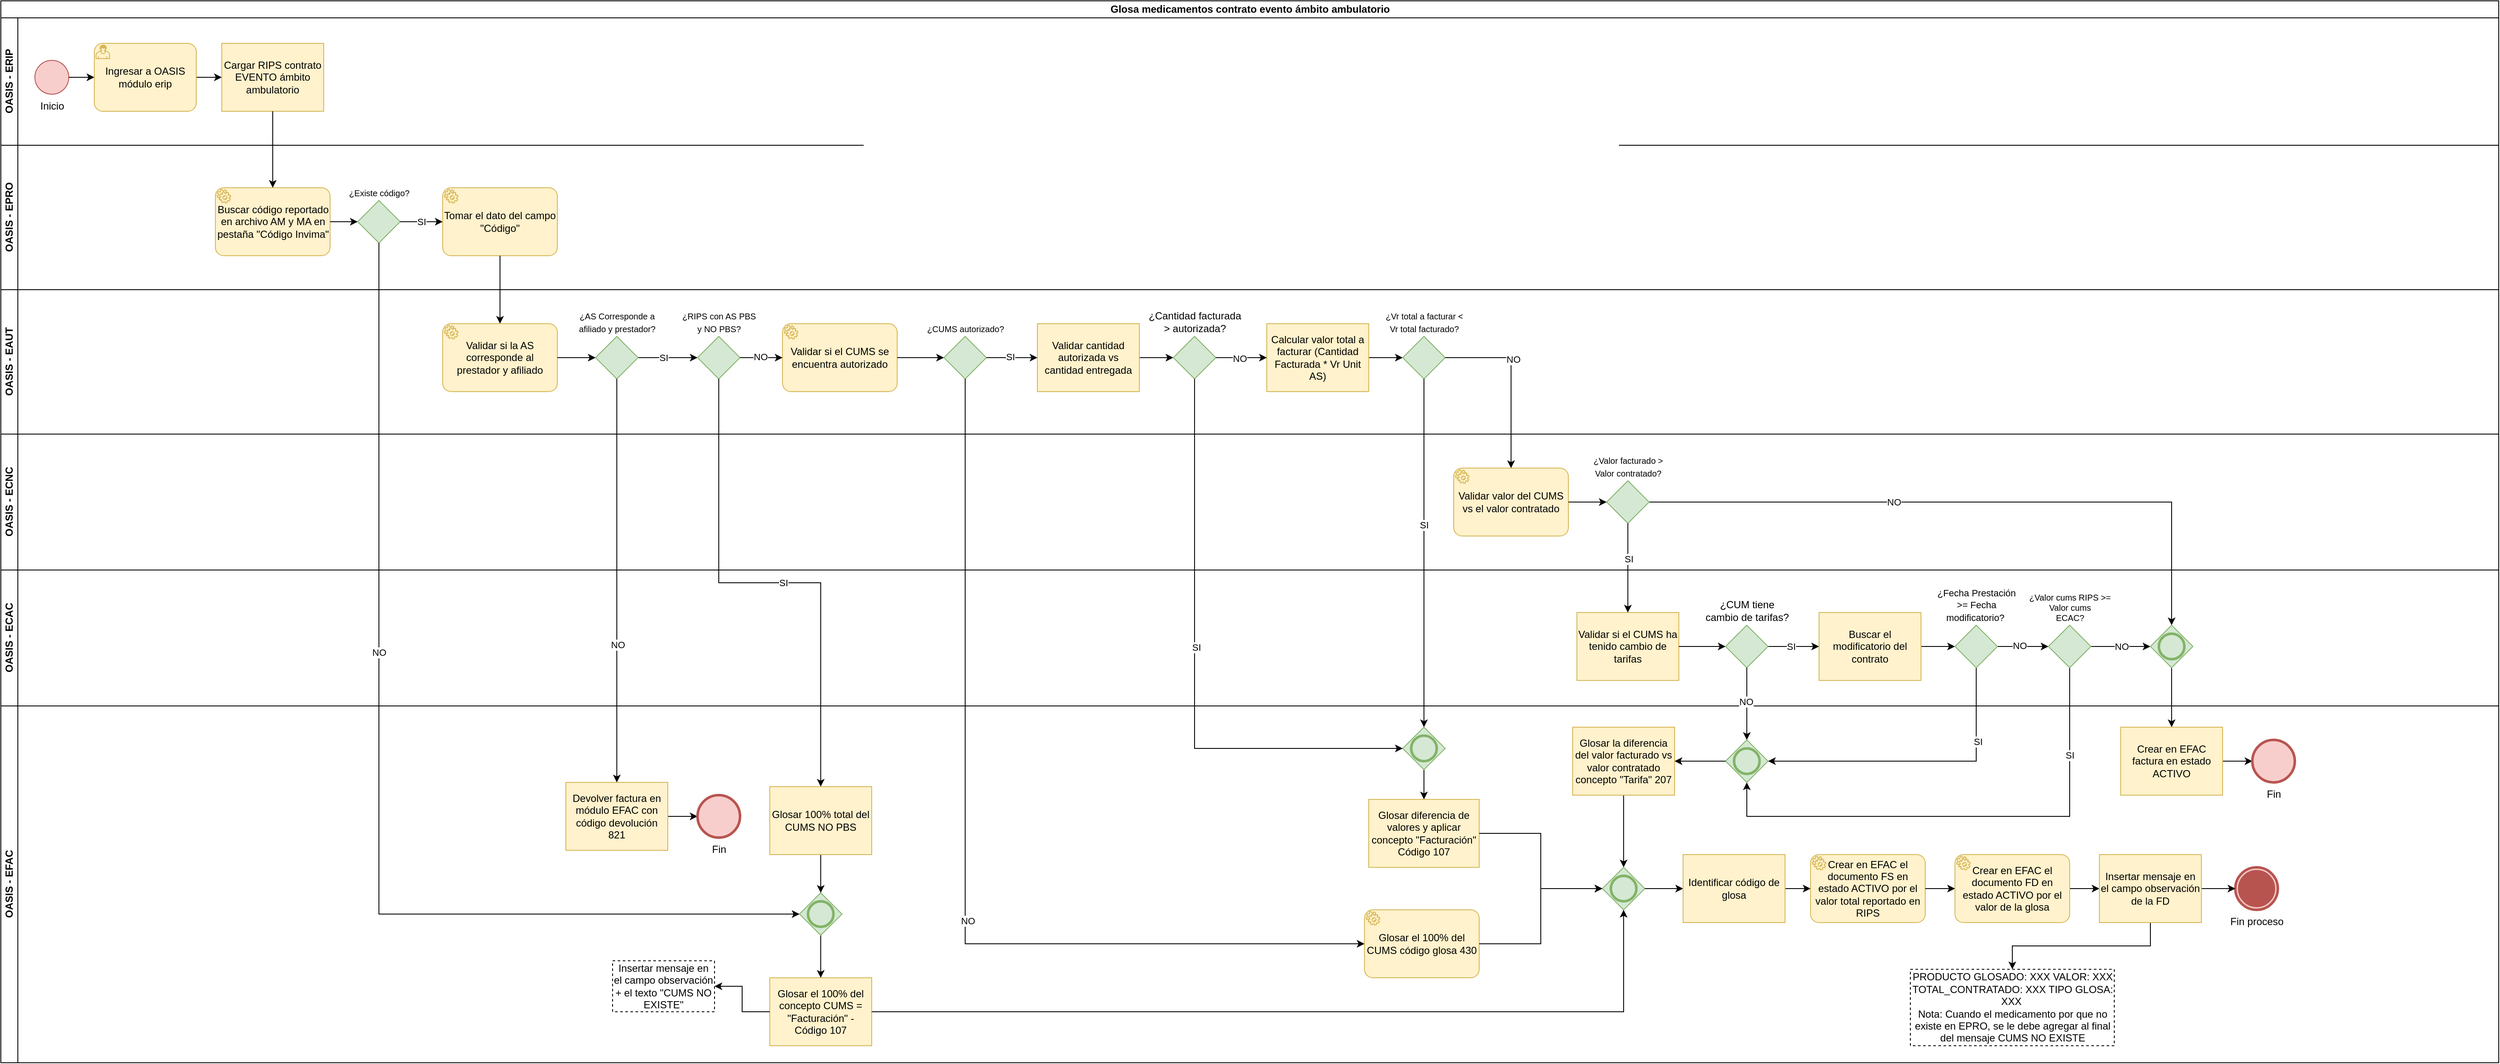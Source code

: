 <mxfile version="26.0.11">
  <diagram name="Página-1" id="6i_p-R7HKGtbfCE5hA1_">
    <mxGraphModel dx="1290" dy="530" grid="1" gridSize="10" guides="1" tooltips="1" connect="1" arrows="1" fold="1" page="1" pageScale="1" pageWidth="2000" pageHeight="1130" math="0" shadow="0">
      <root>
        <mxCell id="0" />
        <mxCell id="1" parent="0" />
        <mxCell id="3LwcX4oNFDxZzFYPkHVs-123" value="Glosa medicamentos contrato evento ámbito ambulatorio" style="swimlane;childLayout=stackLayout;resizeParent=1;resizeParentMax=0;horizontal=1;startSize=20;horizontalStack=0;html=1;" parent="1" vertex="1">
          <mxGeometry x="20" y="10" width="2940" height="1250" as="geometry" />
        </mxCell>
        <mxCell id="3LwcX4oNFDxZzFYPkHVs-124" value="OASIS - ERIP" style="swimlane;startSize=20;horizontal=0;html=1;" parent="3LwcX4oNFDxZzFYPkHVs-123" vertex="1">
          <mxGeometry y="20" width="2940" height="150" as="geometry" />
        </mxCell>
        <mxCell id="3LwcX4oNFDxZzFYPkHVs-130" value="Inicio" style="points=[[0.145,0.145,0],[0.5,0,0],[0.855,0.145,0],[1,0.5,0],[0.855,0.855,0],[0.5,1,0],[0.145,0.855,0],[0,0.5,0]];shape=mxgraph.bpmn.event;html=1;verticalLabelPosition=bottom;labelBackgroundColor=#ffffff;verticalAlign=top;align=center;perimeter=ellipsePerimeter;outlineConnect=0;aspect=fixed;outline=standard;symbol=general;fillColor=#f8cecc;strokeColor=#b85450;" parent="3LwcX4oNFDxZzFYPkHVs-124" vertex="1">
          <mxGeometry x="40" y="50" width="40" height="40" as="geometry" />
        </mxCell>
        <mxCell id="3LwcX4oNFDxZzFYPkHVs-133" style="edgeStyle=orthogonalEdgeStyle;rounded=0;orthogonalLoop=1;jettySize=auto;html=1;entryX=0;entryY=0.5;entryDx=0;entryDy=0;entryPerimeter=0;" parent="3LwcX4oNFDxZzFYPkHVs-124" source="3LwcX4oNFDxZzFYPkHVs-134" target="I6SyIY9X4S2mshl3AVVj-23" edge="1">
          <mxGeometry relative="1" as="geometry">
            <mxPoint x="270" y="70" as="targetPoint" />
          </mxGeometry>
        </mxCell>
        <mxCell id="3LwcX4oNFDxZzFYPkHVs-134" value="Ingresar a OASIS módulo erip" style="points=[[0.25,0,0],[0.5,0,0],[0.75,0,0],[1,0.25,0],[1,0.5,0],[1,0.75,0],[0.75,1,0],[0.5,1,0],[0.25,1,0],[0,0.75,0],[0,0.5,0],[0,0.25,0]];shape=mxgraph.bpmn.task;whiteSpace=wrap;rectStyle=rounded;size=10;html=1;container=1;expand=0;collapsible=0;taskMarker=user;fillColor=#fff2cc;strokeColor=#d6b656;" parent="3LwcX4oNFDxZzFYPkHVs-124" vertex="1">
          <mxGeometry x="110" y="30" width="120" height="80" as="geometry" />
        </mxCell>
        <mxCell id="3LwcX4oNFDxZzFYPkHVs-129" style="edgeStyle=orthogonalEdgeStyle;rounded=0;orthogonalLoop=1;jettySize=auto;html=1;entryX=0;entryY=0.5;entryDx=0;entryDy=0;entryPerimeter=0;" parent="3LwcX4oNFDxZzFYPkHVs-124" source="3LwcX4oNFDxZzFYPkHVs-130" target="3LwcX4oNFDxZzFYPkHVs-134" edge="1">
          <mxGeometry relative="1" as="geometry">
            <mxPoint x="110" y="70" as="targetPoint" />
          </mxGeometry>
        </mxCell>
        <mxCell id="I6SyIY9X4S2mshl3AVVj-23" value="Cargar RIPS contrato EVENTO ámbito ambulatorio" style="points=[[0.25,0,0],[0.5,0,0],[0.75,0,0],[1,0.25,0],[1,0.5,0],[1,0.75,0],[0.75,1,0],[0.5,1,0],[0.25,1,0],[0,0.75,0],[0,0.5,0],[0,0.25,0]];shape=mxgraph.bpmn.task2;whiteSpace=wrap;rectStyle=rounded;size=10;html=1;container=1;expand=0;collapsible=0;taskMarker=user;fillColor=#fff2cc;strokeColor=#d6b656;" parent="3LwcX4oNFDxZzFYPkHVs-124" vertex="1">
          <mxGeometry x="260" y="30" width="120" height="80" as="geometry" />
        </mxCell>
        <mxCell id="3LwcX4oNFDxZzFYPkHVs-125" value="OASIS - EPRO" style="swimlane;startSize=20;horizontal=0;html=1;" parent="3LwcX4oNFDxZzFYPkHVs-123" vertex="1">
          <mxGeometry y="170" width="2940" height="170" as="geometry" />
        </mxCell>
        <mxCell id="3LwcX4oNFDxZzFYPkHVs-8" value="Buscar código reportado en archivo AM y MA en pestaña &quot;Código Invima&quot;" style="points=[[0.25,0,0],[0.5,0,0],[0.75,0,0],[1,0.25,0],[1,0.5,0],[1,0.75,0],[0.75,1,0],[0.5,1,0],[0.25,1,0],[0,0.75,0],[0,0.5,0],[0,0.25,0]];shape=mxgraph.bpmn.task;whiteSpace=wrap;rectStyle=rounded;size=10;html=1;container=1;expand=0;collapsible=0;taskMarker=service;fillColor=#fff2cc;strokeColor=#d6b656;" parent="3LwcX4oNFDxZzFYPkHVs-125" vertex="1">
          <mxGeometry x="252.5" y="50" width="135" height="80" as="geometry" />
        </mxCell>
        <mxCell id="3LwcX4oNFDxZzFYPkHVs-9" value="&lt;font size=&quot;1&quot;&gt;¿Existe código?&lt;/font&gt;" style="points=[[0.25,0.25,0],[0.5,0,0],[0.75,0.25,0],[1,0.5,0],[0.75,0.75,0],[0.5,1,0],[0.25,0.75,0],[0,0.5,0]];shape=mxgraph.bpmn.gateway2;html=1;verticalLabelPosition=top;labelBackgroundColor=#ffffff;verticalAlign=bottom;align=center;perimeter=rhombusPerimeter;outlineConnect=0;outline=none;symbol=none;fillColor=#d5e8d4;strokeColor=#82b366;labelPosition=center;" parent="3LwcX4oNFDxZzFYPkHVs-125" vertex="1">
          <mxGeometry x="420" y="65" width="50" height="50" as="geometry" />
        </mxCell>
        <mxCell id="3LwcX4oNFDxZzFYPkHVs-10" style="edgeStyle=orthogonalEdgeStyle;rounded=0;orthogonalLoop=1;jettySize=auto;html=1;" parent="3LwcX4oNFDxZzFYPkHVs-125" source="3LwcX4oNFDxZzFYPkHVs-8" target="3LwcX4oNFDxZzFYPkHVs-9" edge="1">
          <mxGeometry relative="1" as="geometry" />
        </mxCell>
        <mxCell id="3LwcX4oNFDxZzFYPkHVs-12" value="Tomar el dato del campo &quot;Código&quot;" style="points=[[0.25,0,0],[0.5,0,0],[0.75,0,0],[1,0.25,0],[1,0.5,0],[1,0.75,0],[0.75,1,0],[0.5,1,0],[0.25,1,0],[0,0.75,0],[0,0.5,0],[0,0.25,0]];shape=mxgraph.bpmn.task;whiteSpace=wrap;rectStyle=rounded;size=10;html=1;container=1;expand=0;collapsible=0;taskMarker=service;fillColor=#fff2cc;strokeColor=#d6b656;" parent="3LwcX4oNFDxZzFYPkHVs-125" vertex="1">
          <mxGeometry x="520" y="50" width="135" height="80" as="geometry" />
        </mxCell>
        <mxCell id="3LwcX4oNFDxZzFYPkHVs-11" value="SI" style="edgeStyle=orthogonalEdgeStyle;rounded=0;orthogonalLoop=1;jettySize=auto;html=1;" parent="3LwcX4oNFDxZzFYPkHVs-125" source="3LwcX4oNFDxZzFYPkHVs-9" target="3LwcX4oNFDxZzFYPkHVs-12" edge="1">
          <mxGeometry relative="1" as="geometry">
            <mxPoint x="926.25" y="60" as="targetPoint" />
          </mxGeometry>
        </mxCell>
        <mxCell id="3LwcX4oNFDxZzFYPkHVs-126" value="OASIS - EAUT" style="swimlane;startSize=20;horizontal=0;html=1;" parent="3LwcX4oNFDxZzFYPkHVs-123" vertex="1">
          <mxGeometry y="340" width="2940" height="170" as="geometry" />
        </mxCell>
        <mxCell id="3LwcX4oNFDxZzFYPkHVs-30" value="Validar si el CUMS se encuentra autorizado" style="points=[[0.25,0,0],[0.5,0,0],[0.75,0,0],[1,0.25,0],[1,0.5,0],[1,0.75,0],[0.75,1,0],[0.5,1,0],[0.25,1,0],[0,0.75,0],[0,0.5,0],[0,0.25,0]];shape=mxgraph.bpmn.task;whiteSpace=wrap;rectStyle=rounded;size=10;html=1;container=1;expand=0;collapsible=0;taskMarker=service;fillColor=#fff2cc;strokeColor=#d6b656;" parent="3LwcX4oNFDxZzFYPkHVs-126" vertex="1">
          <mxGeometry x="920" y="40" width="135" height="80" as="geometry" />
        </mxCell>
        <mxCell id="3LwcX4oNFDxZzFYPkHVs-140" value="&lt;font size=&quot;1&quot;&gt;¿CUMS autorizado?&lt;/font&gt;" style="points=[[0.25,0.25,0],[0.5,0,0],[0.75,0.25,0],[1,0.5,0],[0.75,0.75,0],[0.5,1,0],[0.25,0.75,0],[0,0.5,0]];shape=mxgraph.bpmn.gateway2;html=1;verticalLabelPosition=top;labelBackgroundColor=#ffffff;verticalAlign=bottom;align=center;perimeter=rhombusPerimeter;outlineConnect=0;outline=none;symbol=none;fillColor=#d5e8d4;strokeColor=#82b366;labelPosition=center;" parent="3LwcX4oNFDxZzFYPkHVs-126" vertex="1">
          <mxGeometry x="1110" y="55" width="50" height="50" as="geometry" />
        </mxCell>
        <mxCell id="Vrwh3DZQy4N4ysGJemR1-9" style="edgeStyle=orthogonalEdgeStyle;rounded=0;orthogonalLoop=1;jettySize=auto;html=1;" parent="3LwcX4oNFDxZzFYPkHVs-126" source="Vrwh3DZQy4N4ysGJemR1-3" target="Vrwh3DZQy4N4ysGJemR1-8" edge="1">
          <mxGeometry relative="1" as="geometry" />
        </mxCell>
        <mxCell id="Vrwh3DZQy4N4ysGJemR1-3" value="Validar cantidad autorizada vs cantidad entregada" style="points=[[0.25,0,0],[0.5,0,0],[0.75,0,0],[1,0.25,0],[1,0.5,0],[1,0.75,0],[0.75,1,0],[0.5,1,0],[0.25,1,0],[0,0.75,0],[0,0.5,0],[0,0.25,0]];shape=mxgraph.bpmn.task2;whiteSpace=wrap;rectStyle=rounded;size=10;html=1;container=1;expand=0;collapsible=0;taskMarker=script;fillColor=#fff2cc;strokeColor=#d6b656;" parent="3LwcX4oNFDxZzFYPkHVs-126" vertex="1">
          <mxGeometry x="1220" y="40" width="120" height="80" as="geometry" />
        </mxCell>
        <mxCell id="Vrwh3DZQy4N4ysGJemR1-5" style="edgeStyle=orthogonalEdgeStyle;rounded=0;orthogonalLoop=1;jettySize=auto;html=1;entryX=0;entryY=0.5;entryDx=0;entryDy=0;entryPerimeter=0;" parent="3LwcX4oNFDxZzFYPkHVs-126" source="3LwcX4oNFDxZzFYPkHVs-30" target="3LwcX4oNFDxZzFYPkHVs-140" edge="1">
          <mxGeometry relative="1" as="geometry" />
        </mxCell>
        <mxCell id="I6SyIY9X4S2mshl3AVVj-28" style="edgeStyle=orthogonalEdgeStyle;rounded=0;orthogonalLoop=1;jettySize=auto;html=1;exitX=1;exitY=0.5;exitDx=0;exitDy=0;exitPerimeter=0;entryX=0;entryY=0.5;entryDx=0;entryDy=0;entryPerimeter=0;" parent="3LwcX4oNFDxZzFYPkHVs-126" source="3LwcX4oNFDxZzFYPkHVs-140" target="Vrwh3DZQy4N4ysGJemR1-3" edge="1">
          <mxGeometry relative="1" as="geometry" />
        </mxCell>
        <mxCell id="I6SyIY9X4S2mshl3AVVj-29" value="SI" style="edgeLabel;html=1;align=center;verticalAlign=middle;resizable=0;points=[];" parent="I6SyIY9X4S2mshl3AVVj-28" vertex="1" connectable="0">
          <mxGeometry x="-0.067" y="2" relative="1" as="geometry">
            <mxPoint y="1" as="offset" />
          </mxGeometry>
        </mxCell>
        <mxCell id="Vrwh3DZQy4N4ysGJemR1-8" value="¿Cantidad facturada&lt;br&gt;&amp;gt; autorizada?" style="points=[[0.25,0.25,0],[0.5,0,0],[0.75,0.25,0],[1,0.5,0],[0.75,0.75,0],[0.5,1,0],[0.25,0.75,0],[0,0.5,0]];shape=mxgraph.bpmn.gateway2;html=1;verticalLabelPosition=top;labelBackgroundColor=#ffffff;verticalAlign=bottom;align=center;perimeter=rhombusPerimeter;outlineConnect=0;outline=none;symbol=none;fillColor=#d5e8d4;strokeColor=#82b366;labelPosition=center;" parent="3LwcX4oNFDxZzFYPkHVs-126" vertex="1">
          <mxGeometry x="1380" y="55" width="50" height="50" as="geometry" />
        </mxCell>
        <mxCell id="xZDpBpC2g1gE5NETA6p0-1" value="Validar si la AS corresponde al prestador y afiliado" style="points=[[0.25,0,0],[0.5,0,0],[0.75,0,0],[1,0.25,0],[1,0.5,0],[1,0.75,0],[0.75,1,0],[0.5,1,0],[0.25,1,0],[0,0.75,0],[0,0.5,0],[0,0.25,0]];shape=mxgraph.bpmn.task;whiteSpace=wrap;rectStyle=rounded;size=10;html=1;container=1;expand=0;collapsible=0;taskMarker=service;fillColor=#fff2cc;strokeColor=#d6b656;" parent="3LwcX4oNFDxZzFYPkHVs-126" vertex="1">
          <mxGeometry x="520" y="40" width="135" height="80" as="geometry" />
        </mxCell>
        <mxCell id="xZDpBpC2g1gE5NETA6p0-10" style="edgeStyle=orthogonalEdgeStyle;rounded=0;orthogonalLoop=1;jettySize=auto;html=1;entryX=0;entryY=0.5;entryDx=0;entryDy=0;entryPerimeter=0;" parent="3LwcX4oNFDxZzFYPkHVs-126" source="xZDpBpC2g1gE5NETA6p0-7" target="0FS1YswocWa1yCGsBYn5-1" edge="1">
          <mxGeometry relative="1" as="geometry" />
        </mxCell>
        <mxCell id="xZDpBpC2g1gE5NETA6p0-13" value="SI" style="edgeLabel;html=1;align=center;verticalAlign=middle;resizable=0;points=[];" parent="xZDpBpC2g1gE5NETA6p0-10" vertex="1" connectable="0">
          <mxGeometry x="-0.15" relative="1" as="geometry">
            <mxPoint as="offset" />
          </mxGeometry>
        </mxCell>
        <mxCell id="xZDpBpC2g1gE5NETA6p0-7" value="&lt;font size=&quot;1&quot;&gt;¿AS Corresponde a &lt;br&gt;afiliado y prestador?&lt;/font&gt;" style="points=[[0.25,0.25,0],[0.5,0,0],[0.75,0.25,0],[1,0.5,0],[0.75,0.75,0],[0.5,1,0],[0.25,0.75,0],[0,0.5,0]];shape=mxgraph.bpmn.gateway2;html=1;verticalLabelPosition=top;labelBackgroundColor=#ffffff;verticalAlign=bottom;align=center;perimeter=rhombusPerimeter;outlineConnect=0;outline=none;symbol=none;fillColor=#d5e8d4;strokeColor=#82b366;labelPosition=center;" parent="3LwcX4oNFDxZzFYPkHVs-126" vertex="1">
          <mxGeometry x="700" y="55" width="50" height="50" as="geometry" />
        </mxCell>
        <mxCell id="xZDpBpC2g1gE5NETA6p0-6" style="edgeStyle=orthogonalEdgeStyle;rounded=0;orthogonalLoop=1;jettySize=auto;html=1;entryX=0;entryY=0.5;entryDx=0;entryDy=0;entryPerimeter=0;" parent="3LwcX4oNFDxZzFYPkHVs-126" source="xZDpBpC2g1gE5NETA6p0-1" target="xZDpBpC2g1gE5NETA6p0-7" edge="1">
          <mxGeometry relative="1" as="geometry" />
        </mxCell>
        <mxCell id="kSkRkdUQKawP1oYZoRHr-2" style="edgeStyle=orthogonalEdgeStyle;rounded=0;orthogonalLoop=1;jettySize=auto;html=1;" parent="3LwcX4oNFDxZzFYPkHVs-126" source="kSkRkdUQKawP1oYZoRHr-1" target="kSkRkdUQKawP1oYZoRHr-3" edge="1">
          <mxGeometry relative="1" as="geometry">
            <mxPoint x="1510" y="80" as="targetPoint" />
          </mxGeometry>
        </mxCell>
        <mxCell id="kSkRkdUQKawP1oYZoRHr-1" value="Calcular valor total a facturar (Cantidad Facturada * Vr Unit AS)" style="points=[[0.25,0,0],[0.5,0,0],[0.75,0,0],[1,0.25,0],[1,0.5,0],[1,0.75,0],[0.75,1,0],[0.5,1,0],[0.25,1,0],[0,0.75,0],[0,0.5,0],[0,0.25,0]];shape=mxgraph.bpmn.task2;whiteSpace=wrap;rectStyle=rounded;size=10;html=1;container=1;expand=0;collapsible=0;taskMarker=script;fillColor=#fff2cc;strokeColor=#d6b656;" parent="3LwcX4oNFDxZzFYPkHVs-126" vertex="1">
          <mxGeometry x="1490" y="40" width="120" height="80" as="geometry" />
        </mxCell>
        <mxCell id="Vrwh3DZQy4N4ysGJemR1-10" style="edgeStyle=orthogonalEdgeStyle;rounded=0;orthogonalLoop=1;jettySize=auto;html=1;exitX=1;exitY=0.5;exitDx=0;exitDy=0;exitPerimeter=0;" parent="3LwcX4oNFDxZzFYPkHVs-126" source="Vrwh3DZQy4N4ysGJemR1-8" target="kSkRkdUQKawP1oYZoRHr-1" edge="1">
          <mxGeometry relative="1" as="geometry" />
        </mxCell>
        <mxCell id="Vrwh3DZQy4N4ysGJemR1-11" value="NO" style="edgeLabel;html=1;align=center;verticalAlign=middle;resizable=0;points=[];" parent="Vrwh3DZQy4N4ysGJemR1-10" vertex="1" connectable="0">
          <mxGeometry x="-0.085" y="-1" relative="1" as="geometry">
            <mxPoint as="offset" />
          </mxGeometry>
        </mxCell>
        <mxCell id="kSkRkdUQKawP1oYZoRHr-3" value="&lt;span style=&quot;font-size: 10px;&quot;&gt;¿Vr total a facturar &amp;lt;&lt;br&gt;Vr total facturado?&lt;/span&gt;" style="points=[[0.25,0.25,0],[0.5,0,0],[0.75,0.25,0],[1,0.5,0],[0.75,0.75,0],[0.5,1,0],[0.25,0.75,0],[0,0.5,0]];shape=mxgraph.bpmn.gateway2;html=1;verticalLabelPosition=top;labelBackgroundColor=#ffffff;verticalAlign=bottom;align=center;perimeter=rhombusPerimeter;outlineConnect=0;outline=none;symbol=none;fillColor=#d5e8d4;strokeColor=#82b366;labelPosition=center;" parent="3LwcX4oNFDxZzFYPkHVs-126" vertex="1">
          <mxGeometry x="1650" y="55" width="50" height="50" as="geometry" />
        </mxCell>
        <mxCell id="0FS1YswocWa1yCGsBYn5-1" value="&lt;font style=&quot;vertical-align: inherit;&quot;&gt;&lt;font style=&quot;vertical-align: inherit; font-size: 10px;&quot;&gt;&lt;font style=&quot;vertical-align: inherit;&quot;&gt;&lt;font style=&quot;vertical-align: inherit;&quot;&gt;¿RIPS con AS PBS &lt;/font&gt;&lt;/font&gt;&lt;br&gt;&lt;font style=&quot;vertical-align: inherit;&quot;&gt;&lt;font style=&quot;vertical-align: inherit;&quot;&gt;y NO PBS?&lt;/font&gt;&lt;/font&gt;&lt;/font&gt;&lt;/font&gt;" style="points=[[0.25,0.25,0],[0.5,0,0],[0.75,0.25,0],[1,0.5,0],[0.75,0.75,0],[0.5,1,0],[0.25,0.75,0],[0,0.5,0]];shape=mxgraph.bpmn.gateway2;html=1;verticalLabelPosition=top;labelBackgroundColor=#ffffff;verticalAlign=bottom;align=center;perimeter=rhombusPerimeter;outlineConnect=0;outline=none;symbol=none;labelPosition=center;fillColor=#d5e8d4;strokeColor=#82b366;" vertex="1" parent="3LwcX4oNFDxZzFYPkHVs-126">
          <mxGeometry x="820" y="55" width="50" height="50" as="geometry" />
        </mxCell>
        <mxCell id="0FS1YswocWa1yCGsBYn5-10" style="edgeStyle=orthogonalEdgeStyle;rounded=0;orthogonalLoop=1;jettySize=auto;html=1;entryX=0;entryY=0.5;entryDx=0;entryDy=0;entryPerimeter=0;" edge="1" parent="3LwcX4oNFDxZzFYPkHVs-126" source="0FS1YswocWa1yCGsBYn5-1" target="3LwcX4oNFDxZzFYPkHVs-30">
          <mxGeometry relative="1" as="geometry" />
        </mxCell>
        <mxCell id="0FS1YswocWa1yCGsBYn5-11" value="NO" style="edgeLabel;html=1;align=center;verticalAlign=middle;resizable=0;points=[];" vertex="1" connectable="0" parent="0FS1YswocWa1yCGsBYn5-10">
          <mxGeometry x="-0.048" y="1" relative="1" as="geometry">
            <mxPoint as="offset" />
          </mxGeometry>
        </mxCell>
        <mxCell id="I6SyIY9X4S2mshl3AVVj-51" style="edgeStyle=orthogonalEdgeStyle;rounded=0;orthogonalLoop=1;jettySize=auto;html=1;" parent="3LwcX4oNFDxZzFYPkHVs-123" source="I6SyIY9X4S2mshl3AVVj-25" target="I6SyIY9X4S2mshl3AVVj-69" edge="1">
          <mxGeometry relative="1" as="geometry">
            <mxPoint x="1466" y="650" as="targetPoint" />
          </mxGeometry>
        </mxCell>
        <mxCell id="I6SyIY9X4S2mshl3AVVj-53" value="NO" style="edgeLabel;html=1;align=center;verticalAlign=middle;resizable=0;points=[];" parent="I6SyIY9X4S2mshl3AVVj-51" vertex="1" connectable="0">
          <mxGeometry x="-0.243" relative="1" as="geometry">
            <mxPoint as="offset" />
          </mxGeometry>
        </mxCell>
        <mxCell id="I6SyIY9X4S2mshl3AVVj-70" style="edgeStyle=orthogonalEdgeStyle;rounded=0;orthogonalLoop=1;jettySize=auto;html=1;" parent="3LwcX4oNFDxZzFYPkHVs-123" source="I6SyIY9X4S2mshl3AVVj-69" target="I6SyIY9X4S2mshl3AVVj-54" edge="1">
          <mxGeometry relative="1" as="geometry" />
        </mxCell>
        <mxCell id="I6SyIY9X4S2mshl3AVVj-71" style="edgeStyle=orthogonalEdgeStyle;rounded=0;orthogonalLoop=1;jettySize=auto;html=1;entryX=1;entryY=0.5;entryDx=0;entryDy=0;entryPerimeter=0;exitX=0.5;exitY=1;exitDx=0;exitDy=0;exitPerimeter=0;" parent="3LwcX4oNFDxZzFYPkHVs-123" source="I6SyIY9X4S2mshl3AVVj-58" target="I6SyIY9X4S2mshl3AVVj-61" edge="1">
          <mxGeometry relative="1" as="geometry">
            <mxPoint x="1576" y="1010" as="targetPoint" />
            <Array as="points">
              <mxPoint x="2325" y="895" />
            </Array>
          </mxGeometry>
        </mxCell>
        <mxCell id="kSkRkdUQKawP1oYZoRHr-19" value="SI" style="edgeLabel;html=1;align=center;verticalAlign=middle;resizable=0;points=[];" parent="I6SyIY9X4S2mshl3AVVj-71" vertex="1" connectable="0">
          <mxGeometry x="-0.509" y="2" relative="1" as="geometry">
            <mxPoint as="offset" />
          </mxGeometry>
        </mxCell>
        <mxCell id="I6SyIY9X4S2mshl3AVVj-73" style="edgeStyle=orthogonalEdgeStyle;rounded=0;orthogonalLoop=1;jettySize=auto;html=1;entryX=0.5;entryY=1;entryDx=0;entryDy=0;entryPerimeter=0;" parent="3LwcX4oNFDxZzFYPkHVs-123" source="I6SyIY9X4S2mshl3AVVj-65" target="I6SyIY9X4S2mshl3AVVj-61" edge="1">
          <mxGeometry relative="1" as="geometry">
            <Array as="points">
              <mxPoint x="2435" y="960" />
              <mxPoint x="2055" y="960" />
            </Array>
          </mxGeometry>
        </mxCell>
        <mxCell id="kSkRkdUQKawP1oYZoRHr-18" value="SI" style="edgeLabel;html=1;align=center;verticalAlign=middle;resizable=0;points=[];" parent="I6SyIY9X4S2mshl3AVVj-73" vertex="1" connectable="0">
          <mxGeometry x="-0.654" relative="1" as="geometry">
            <mxPoint as="offset" />
          </mxGeometry>
        </mxCell>
        <mxCell id="3LwcX4oNFDxZzFYPkHVs-128" value="OASIS - ECNC" style="swimlane;startSize=20;horizontal=0;html=1;" parent="3LwcX4oNFDxZzFYPkHVs-123" vertex="1">
          <mxGeometry y="510" width="2940" height="160" as="geometry" />
        </mxCell>
        <mxCell id="3LwcX4oNFDxZzFYPkHVs-168" value="Validar valor del CUMS vs el valor contratado" style="points=[[0.25,0,0],[0.5,0,0],[0.75,0,0],[1,0.25,0],[1,0.5,0],[1,0.75,0],[0.75,1,0],[0.5,1,0],[0.25,1,0],[0,0.75,0],[0,0.5,0],[0,0.25,0]];shape=mxgraph.bpmn.task;whiteSpace=wrap;rectStyle=rounded;size=10;html=1;container=1;expand=0;collapsible=0;taskMarker=service;fillColor=#fff2cc;strokeColor=#d6b656;" parent="3LwcX4oNFDxZzFYPkHVs-128" vertex="1">
          <mxGeometry x="1710" y="40" width="135" height="80" as="geometry" />
        </mxCell>
        <mxCell id="I6SyIY9X4S2mshl3AVVj-25" value="&lt;font style=&quot;font-size: 10px;&quot;&gt;¿Valor facturado &amp;gt;&lt;br&gt;Valor contratado?&lt;/font&gt;" style="points=[[0.25,0.25,0],[0.5,0,0],[0.75,0.25,0],[1,0.5,0],[0.75,0.75,0],[0.5,1,0],[0.25,0.75,0],[0,0.5,0]];shape=mxgraph.bpmn.gateway2;html=1;verticalLabelPosition=top;labelBackgroundColor=#ffffff;verticalAlign=bottom;align=center;perimeter=rhombusPerimeter;outlineConnect=0;outline=none;symbol=none;fillColor=#d5e8d4;strokeColor=#82b366;labelPosition=center;" parent="3LwcX4oNFDxZzFYPkHVs-128" vertex="1">
          <mxGeometry x="1890" y="55" width="50" height="50" as="geometry" />
        </mxCell>
        <mxCell id="I6SyIY9X4S2mshl3AVVj-26" style="edgeStyle=orthogonalEdgeStyle;rounded=0;orthogonalLoop=1;jettySize=auto;html=1;" parent="3LwcX4oNFDxZzFYPkHVs-128" source="3LwcX4oNFDxZzFYPkHVs-168" target="I6SyIY9X4S2mshl3AVVj-25" edge="1">
          <mxGeometry relative="1" as="geometry" />
        </mxCell>
        <mxCell id="I6SyIY9X4S2mshl3AVVj-15" style="edgeStyle=orthogonalEdgeStyle;rounded=0;orthogonalLoop=1;jettySize=auto;html=1;" parent="3LwcX4oNFDxZzFYPkHVs-123" source="3LwcX4oNFDxZzFYPkHVs-12" target="xZDpBpC2g1gE5NETA6p0-1" edge="1">
          <mxGeometry relative="1" as="geometry" />
        </mxCell>
        <mxCell id="I6SyIY9X4S2mshl3AVVj-5" value="OASIS - ECAC" style="swimlane;startSize=20;horizontal=0;html=1;" parent="3LwcX4oNFDxZzFYPkHVs-123" vertex="1">
          <mxGeometry y="670" width="2940" height="160" as="geometry" />
        </mxCell>
        <mxCell id="I6SyIY9X4S2mshl3AVVj-35" value="Validar si el CUMS ha tenido cambio de tarifas" style="points=[[0.25,0,0],[0.5,0,0],[0.75,0,0],[1,0.25,0],[1,0.5,0],[1,0.75,0],[0.75,1,0],[0.5,1,0],[0.25,1,0],[0,0.75,0],[0,0.5,0],[0,0.25,0]];shape=mxgraph.bpmn.task2;whiteSpace=wrap;rectStyle=rounded;size=10;html=1;container=1;expand=0;collapsible=0;taskMarker=script;fillColor=#fff2cc;strokeColor=#d6b656;" parent="I6SyIY9X4S2mshl3AVVj-5" vertex="1">
          <mxGeometry x="1855" y="50" width="120" height="80" as="geometry" />
        </mxCell>
        <mxCell id="I6SyIY9X4S2mshl3AVVj-59" style="edgeStyle=orthogonalEdgeStyle;rounded=0;orthogonalLoop=1;jettySize=auto;html=1;" parent="I6SyIY9X4S2mshl3AVVj-5" source="I6SyIY9X4S2mshl3AVVj-37" target="I6SyIY9X4S2mshl3AVVj-58" edge="1">
          <mxGeometry relative="1" as="geometry" />
        </mxCell>
        <mxCell id="I6SyIY9X4S2mshl3AVVj-37" value="Buscar el modificatorio del contrato" style="points=[[0.25,0,0],[0.5,0,0],[0.75,0,0],[1,0.25,0],[1,0.5,0],[1,0.75,0],[0.75,1,0],[0.5,1,0],[0.25,1,0],[0,0.75,0],[0,0.5,0],[0,0.25,0]];shape=mxgraph.bpmn.task2;whiteSpace=wrap;rectStyle=rounded;size=10;html=1;container=1;expand=0;collapsible=0;taskMarker=script;fillColor=#fff2cc;strokeColor=#d6b656;" parent="I6SyIY9X4S2mshl3AVVj-5" vertex="1">
          <mxGeometry x="2140" y="50" width="120" height="80" as="geometry" />
        </mxCell>
        <mxCell id="I6SyIY9X4S2mshl3AVVj-36" style="edgeStyle=orthogonalEdgeStyle;rounded=0;orthogonalLoop=1;jettySize=auto;html=1;" parent="I6SyIY9X4S2mshl3AVVj-5" source="I6SyIY9X4S2mshl3AVVj-39" target="I6SyIY9X4S2mshl3AVVj-37" edge="1">
          <mxGeometry relative="1" as="geometry">
            <mxPoint x="1446" y="90" as="targetPoint" />
          </mxGeometry>
        </mxCell>
        <mxCell id="I6SyIY9X4S2mshl3AVVj-40" value="SI" style="edgeLabel;html=1;align=center;verticalAlign=middle;resizable=0;points=[];" parent="I6SyIY9X4S2mshl3AVVj-36" vertex="1" connectable="0">
          <mxGeometry x="-0.12" relative="1" as="geometry">
            <mxPoint as="offset" />
          </mxGeometry>
        </mxCell>
        <mxCell id="I6SyIY9X4S2mshl3AVVj-38" value="" style="edgeStyle=orthogonalEdgeStyle;rounded=0;orthogonalLoop=1;jettySize=auto;html=1;" parent="I6SyIY9X4S2mshl3AVVj-5" source="I6SyIY9X4S2mshl3AVVj-35" target="I6SyIY9X4S2mshl3AVVj-39" edge="1">
          <mxGeometry relative="1" as="geometry">
            <mxPoint x="1736" y="860" as="targetPoint" />
            <mxPoint x="1421" y="870" as="sourcePoint" />
          </mxGeometry>
        </mxCell>
        <mxCell id="I6SyIY9X4S2mshl3AVVj-39" value="¿CUM tiene &lt;br&gt;cambio de tarifas?" style="points=[[0.25,0.25,0],[0.5,0,0],[0.75,0.25,0],[1,0.5,0],[0.75,0.75,0],[0.5,1,0],[0.25,0.75,0],[0,0.5,0]];shape=mxgraph.bpmn.gateway2;html=1;verticalLabelPosition=top;labelBackgroundColor=#ffffff;verticalAlign=bottom;align=center;perimeter=rhombusPerimeter;outlineConnect=0;outline=none;symbol=none;labelPosition=center;fillColor=#d5e8d4;strokeColor=#82b366;" parent="I6SyIY9X4S2mshl3AVVj-5" vertex="1">
          <mxGeometry x="2030" y="65" width="50" height="50" as="geometry" />
        </mxCell>
        <mxCell id="I6SyIY9X4S2mshl3AVVj-60" style="edgeStyle=orthogonalEdgeStyle;rounded=0;orthogonalLoop=1;jettySize=auto;html=1;" parent="I6SyIY9X4S2mshl3AVVj-5" source="I6SyIY9X4S2mshl3AVVj-58" target="I6SyIY9X4S2mshl3AVVj-65" edge="1">
          <mxGeometry relative="1" as="geometry">
            <mxPoint x="1646" y="90" as="targetPoint" />
          </mxGeometry>
        </mxCell>
        <mxCell id="I6SyIY9X4S2mshl3AVVj-66" value="NO" style="edgeLabel;html=1;align=center;verticalAlign=middle;resizable=0;points=[];" parent="I6SyIY9X4S2mshl3AVVj-60" vertex="1" connectable="0">
          <mxGeometry x="-0.156" y="1" relative="1" as="geometry">
            <mxPoint as="offset" />
          </mxGeometry>
        </mxCell>
        <mxCell id="I6SyIY9X4S2mshl3AVVj-58" value="&lt;font style=&quot;font-size: 11px;&quot;&gt;¿Fecha Prestación &lt;br&gt;&amp;gt;= Fecha &lt;br&gt;modificatorio?&amp;nbsp;&lt;/font&gt;" style="points=[[0.25,0.25,0],[0.5,0,0],[0.75,0.25,0],[1,0.5,0],[0.75,0.75,0],[0.5,1,0],[0.25,0.75,0],[0,0.5,0]];shape=mxgraph.bpmn.gateway2;html=1;verticalLabelPosition=top;labelBackgroundColor=#ffffff;verticalAlign=bottom;align=center;perimeter=rhombusPerimeter;outlineConnect=0;outline=none;symbol=none;fillColor=#d5e8d4;strokeColor=#82b366;labelPosition=center;" parent="I6SyIY9X4S2mshl3AVVj-5" vertex="1">
          <mxGeometry x="2300" y="65" width="50" height="50" as="geometry" />
        </mxCell>
        <mxCell id="I6SyIY9X4S2mshl3AVVj-67" style="edgeStyle=orthogonalEdgeStyle;rounded=0;orthogonalLoop=1;jettySize=auto;html=1;" parent="I6SyIY9X4S2mshl3AVVj-5" source="I6SyIY9X4S2mshl3AVVj-65" target="I6SyIY9X4S2mshl3AVVj-69" edge="1">
          <mxGeometry relative="1" as="geometry">
            <mxPoint x="1746" y="90" as="targetPoint" />
          </mxGeometry>
        </mxCell>
        <mxCell id="I6SyIY9X4S2mshl3AVVj-68" value="NO" style="edgeLabel;html=1;align=center;verticalAlign=middle;resizable=0;points=[];" parent="I6SyIY9X4S2mshl3AVVj-67" vertex="1" connectable="0">
          <mxGeometry x="-0.01" y="-1" relative="1" as="geometry">
            <mxPoint x="1" y="-1" as="offset" />
          </mxGeometry>
        </mxCell>
        <mxCell id="I6SyIY9X4S2mshl3AVVj-65" value="¿Valor cums RIPS &amp;gt;= &lt;br&gt;Valor cums &lt;br&gt;ECAC?" style="points=[[0.25,0.25,0],[0.5,0,0],[0.75,0.25,0],[1,0.5,0],[0.75,0.75,0],[0.5,1,0],[0.25,0.75,0],[0,0.5,0]];shape=mxgraph.bpmn.gateway2;html=1;verticalLabelPosition=top;labelBackgroundColor=#ffffff;verticalAlign=bottom;align=center;perimeter=rhombusPerimeter;outlineConnect=0;outline=none;symbol=none;fillColor=#d5e8d4;strokeColor=#82b366;labelPosition=center;fontSize=10;" parent="I6SyIY9X4S2mshl3AVVj-5" vertex="1">
          <mxGeometry x="2410" y="65" width="50" height="50" as="geometry" />
        </mxCell>
        <mxCell id="I6SyIY9X4S2mshl3AVVj-69" value="" style="points=[[0.25,0.25,0],[0.5,0,0],[0.75,0.25,0],[1,0.5,0],[0.75,0.75,0],[0.5,1,0],[0.25,0.75,0],[0,0.5,0]];shape=mxgraph.bpmn.gateway2;html=1;verticalLabelPosition=bottom;labelBackgroundColor=#ffffff;verticalAlign=top;align=center;perimeter=rhombusPerimeter;outlineConnect=0;outline=end;symbol=general;fillColor=#d5e8d4;strokeColor=#82b366;" parent="I6SyIY9X4S2mshl3AVVj-5" vertex="1">
          <mxGeometry x="2530" y="65" width="50" height="50" as="geometry" />
        </mxCell>
        <mxCell id="I6SyIY9X4S2mshl3AVVj-19" value="OASIS - EFAC" style="swimlane;startSize=20;horizontal=0;html=1;" parent="3LwcX4oNFDxZzFYPkHVs-123" vertex="1">
          <mxGeometry y="830" width="2940" height="420" as="geometry" />
        </mxCell>
        <mxCell id="3LwcX4oNFDxZzFYPkHVs-147" value="Glosar el 100% del CUMS código glosa 430" style="points=[[0.25,0,0],[0.5,0,0],[0.75,0,0],[1,0.25,0],[1,0.5,0],[1,0.75,0],[0.75,1,0],[0.5,1,0],[0.25,1,0],[0,0.75,0],[0,0.5,0],[0,0.25,0]];shape=mxgraph.bpmn.task;whiteSpace=wrap;rectStyle=rounded;size=10;html=1;container=1;expand=0;collapsible=0;taskMarker=service;fillColor=#fff2cc;strokeColor=#d6b656;" parent="I6SyIY9X4S2mshl3AVVj-19" vertex="1">
          <mxGeometry x="1605" y="240" width="135" height="80" as="geometry" />
        </mxCell>
        <mxCell id="kSkRkdUQKawP1oYZoRHr-7" style="edgeStyle=orthogonalEdgeStyle;rounded=0;orthogonalLoop=1;jettySize=auto;html=1;entryX=0;entryY=0.5;entryDx=0;entryDy=0;entryPerimeter=0;" parent="I6SyIY9X4S2mshl3AVVj-19" source="3LwcX4oNFDxZzFYPkHVs-158" target="0FS1YswocWa1yCGsBYn5-12" edge="1">
          <mxGeometry relative="1" as="geometry" />
        </mxCell>
        <mxCell id="3LwcX4oNFDxZzFYPkHVs-158" value="Crear en EFAC el documento FD en estado ACTIVO por el valor de la glosa" style="points=[[0.25,0,0],[0.5,0,0],[0.75,0,0],[1,0.25,0],[1,0.5,0],[1,0.75,0],[0.75,1,0],[0.5,1,0],[0.25,1,0],[0,0.75,0],[0,0.5,0],[0,0.25,0]];shape=mxgraph.bpmn.task;whiteSpace=wrap;rectStyle=rounded;size=10;html=1;container=1;expand=0;collapsible=0;taskMarker=service;fillColor=#fff2cc;strokeColor=#d6b656;" parent="I6SyIY9X4S2mshl3AVVj-19" vertex="1">
          <mxGeometry x="2300" y="175" width="135" height="80" as="geometry" />
        </mxCell>
        <mxCell id="3LwcX4oNFDxZzFYPkHVs-160" value="Crear en EFAC el documento FS en estado ACTIVO por el valor total reportado en RIPS" style="points=[[0.25,0,0],[0.5,0,0],[0.75,0,0],[1,0.25,0],[1,0.5,0],[1,0.75,0],[0.75,1,0],[0.5,1,0],[0.25,1,0],[0,0.75,0],[0,0.5,0],[0,0.25,0]];shape=mxgraph.bpmn.task;whiteSpace=wrap;rectStyle=rounded;size=10;html=1;container=1;expand=0;collapsible=0;taskMarker=service;fillColor=#fff2cc;strokeColor=#d6b656;" parent="I6SyIY9X4S2mshl3AVVj-19" vertex="1">
          <mxGeometry x="2130" y="175" width="135" height="80" as="geometry" />
        </mxCell>
        <mxCell id="3LwcX4oNFDxZzFYPkHVs-163" style="edgeStyle=orthogonalEdgeStyle;rounded=0;orthogonalLoop=1;jettySize=auto;html=1;entryX=0;entryY=0.5;entryDx=0;entryDy=0;entryPerimeter=0;" parent="I6SyIY9X4S2mshl3AVVj-19" source="3LwcX4oNFDxZzFYPkHVs-160" target="3LwcX4oNFDxZzFYPkHVs-158" edge="1">
          <mxGeometry relative="1" as="geometry">
            <mxPoint x="3488.5" y="260" as="targetPoint" />
          </mxGeometry>
        </mxCell>
        <mxCell id="3LwcX4oNFDxZzFYPkHVs-164" value="Fin proceso" style="points=[[0.145,0.145,0],[0.5,0,0],[0.855,0.145,0],[1,0.5,0],[0.855,0.855,0],[0.5,1,0],[0.145,0.855,0],[0,0.5,0]];shape=mxgraph.bpmn.event;html=1;verticalLabelPosition=bottom;labelBackgroundColor=#ffffff;verticalAlign=top;align=center;perimeter=ellipsePerimeter;outlineConnect=0;aspect=fixed;outline=end;symbol=terminate;fillColor=#f8cecc;strokeColor=#b85450;" parent="I6SyIY9X4S2mshl3AVVj-19" vertex="1">
          <mxGeometry x="2630" y="190" width="50" height="50" as="geometry" />
        </mxCell>
        <mxCell id="I6SyIY9X4S2mshl3AVVj-63" style="edgeStyle=orthogonalEdgeStyle;rounded=0;orthogonalLoop=1;jettySize=auto;html=1;" parent="I6SyIY9X4S2mshl3AVVj-19" source="I6SyIY9X4S2mshl3AVVj-42" target="I6SyIY9X4S2mshl3AVVj-46" edge="1">
          <mxGeometry relative="1" as="geometry" />
        </mxCell>
        <mxCell id="I6SyIY9X4S2mshl3AVVj-42" value="Glosar la diferencia del valor facturado vs valor contratado concepto &quot;Tarifa&quot; 207" style="points=[[0.25,0,0],[0.5,0,0],[0.75,0,0],[1,0.25,0],[1,0.5,0],[1,0.75,0],[0.75,1,0],[0.5,1,0],[0.25,1,0],[0,0.75,0],[0,0.5,0],[0,0.25,0]];shape=mxgraph.bpmn.task2;whiteSpace=wrap;rectStyle=rounded;size=10;html=1;container=1;expand=0;collapsible=0;taskMarker=script;fillColor=#fff2cc;strokeColor=#d6b656;" parent="I6SyIY9X4S2mshl3AVVj-19" vertex="1">
          <mxGeometry x="1850" y="25" width="120" height="80" as="geometry" />
        </mxCell>
        <mxCell id="I6SyIY9X4S2mshl3AVVj-46" value="" style="points=[[0.25,0.25,0],[0.5,0,0],[0.75,0.25,0],[1,0.5,0],[0.75,0.75,0],[0.5,1,0],[0.25,0.75,0],[0,0.5,0]];shape=mxgraph.bpmn.gateway2;html=1;verticalLabelPosition=bottom;labelBackgroundColor=#ffffff;verticalAlign=top;align=center;perimeter=rhombusPerimeter;outlineConnect=0;outline=end;symbol=general;fillColor=#d5e8d4;strokeColor=#82b366;" parent="I6SyIY9X4S2mshl3AVVj-19" vertex="1">
          <mxGeometry x="1885" y="190" width="50" height="50" as="geometry" />
        </mxCell>
        <mxCell id="I6SyIY9X4S2mshl3AVVj-47" value="" style="edgeStyle=orthogonalEdgeStyle;rounded=0;orthogonalLoop=1;jettySize=auto;html=1;entryX=0;entryY=0.5;entryDx=0;entryDy=0;entryPerimeter=0;" parent="I6SyIY9X4S2mshl3AVVj-19" source="3LwcX4oNFDxZzFYPkHVs-147" target="I6SyIY9X4S2mshl3AVVj-46" edge="1">
          <mxGeometry relative="1" as="geometry">
            <mxPoint x="1151.5" y="1230" as="sourcePoint" />
            <mxPoint x="1388.5" y="1230" as="targetPoint" />
          </mxGeometry>
        </mxCell>
        <mxCell id="I6SyIY9X4S2mshl3AVVj-49" value="" style="edgeStyle=orthogonalEdgeStyle;rounded=0;orthogonalLoop=1;jettySize=auto;html=1;" parent="I6SyIY9X4S2mshl3AVVj-19" source="I6SyIY9X4S2mshl3AVVj-46" target="I6SyIY9X4S2mshl3AVVj-50" edge="1">
          <mxGeometry relative="1" as="geometry">
            <mxPoint x="1156" y="1230" as="sourcePoint" />
            <mxPoint x="1506" y="1230" as="targetPoint" />
          </mxGeometry>
        </mxCell>
        <mxCell id="kSkRkdUQKawP1oYZoRHr-6" style="edgeStyle=orthogonalEdgeStyle;rounded=0;orthogonalLoop=1;jettySize=auto;html=1;" parent="I6SyIY9X4S2mshl3AVVj-19" source="I6SyIY9X4S2mshl3AVVj-50" target="3LwcX4oNFDxZzFYPkHVs-160" edge="1">
          <mxGeometry relative="1" as="geometry" />
        </mxCell>
        <mxCell id="I6SyIY9X4S2mshl3AVVj-50" value="Identificar código de glosa" style="points=[[0.25,0,0],[0.5,0,0],[0.75,0,0],[1,0.25,0],[1,0.5,0],[1,0.75,0],[0.75,1,0],[0.5,1,0],[0.25,1,0],[0,0.75,0],[0,0.5,0],[0,0.25,0]];shape=mxgraph.bpmn.task2;whiteSpace=wrap;rectStyle=rounded;size=10;html=1;container=1;expand=0;collapsible=0;taskMarker=script;fillColor=#fff2cc;strokeColor=#d6b656;" parent="I6SyIY9X4S2mshl3AVVj-19" vertex="1">
          <mxGeometry x="1980" y="175" width="120" height="80" as="geometry" />
        </mxCell>
        <mxCell id="I6SyIY9X4S2mshl3AVVj-56" style="edgeStyle=orthogonalEdgeStyle;rounded=0;orthogonalLoop=1;jettySize=auto;html=1;" parent="I6SyIY9X4S2mshl3AVVj-19" source="I6SyIY9X4S2mshl3AVVj-54" target="I6SyIY9X4S2mshl3AVVj-55" edge="1">
          <mxGeometry relative="1" as="geometry" />
        </mxCell>
        <mxCell id="I6SyIY9X4S2mshl3AVVj-54" value="Crear en EFAC factura en estado ACTIVO" style="points=[[0.25,0,0],[0.5,0,0],[0.75,0,0],[1,0.25,0],[1,0.5,0],[1,0.75,0],[0.75,1,0],[0.5,1,0],[0.25,1,0],[0,0.75,0],[0,0.5,0],[0,0.25,0]];shape=mxgraph.bpmn.task2;whiteSpace=wrap;rectStyle=rounded;size=10;html=1;container=1;expand=0;collapsible=0;taskMarker=script;fillColor=#fff2cc;strokeColor=#d6b656;" parent="I6SyIY9X4S2mshl3AVVj-19" vertex="1">
          <mxGeometry x="2495" y="25" width="120" height="80" as="geometry" />
        </mxCell>
        <mxCell id="I6SyIY9X4S2mshl3AVVj-55" value="Fin" style="points=[[0.145,0.145,0],[0.5,0,0],[0.855,0.145,0],[1,0.5,0],[0.855,0.855,0],[0.5,1,0],[0.145,0.855,0],[0,0.5,0]];shape=mxgraph.bpmn.event;html=1;verticalLabelPosition=bottom;labelBackgroundColor=#ffffff;verticalAlign=top;align=center;perimeter=ellipsePerimeter;outlineConnect=0;aspect=fixed;outline=end;symbol=terminate2;fillColor=#f8cecc;strokeColor=#b85450;" parent="I6SyIY9X4S2mshl3AVVj-19" vertex="1">
          <mxGeometry x="2650" y="40" width="50" height="50" as="geometry" />
        </mxCell>
        <mxCell id="I6SyIY9X4S2mshl3AVVj-61" value="" style="points=[[0.25,0.25,0],[0.5,0,0],[0.75,0.25,0],[1,0.5,0],[0.75,0.75,0],[0.5,1,0],[0.25,0.75,0],[0,0.5,0]];shape=mxgraph.bpmn.gateway2;html=1;verticalLabelPosition=bottom;labelBackgroundColor=#ffffff;verticalAlign=top;align=center;perimeter=rhombusPerimeter;outlineConnect=0;outline=end;symbol=general;fillColor=#d5e8d4;strokeColor=#82b366;" parent="I6SyIY9X4S2mshl3AVVj-19" vertex="1">
          <mxGeometry x="2030" y="40" width="50" height="50" as="geometry" />
        </mxCell>
        <mxCell id="I6SyIY9X4S2mshl3AVVj-62" style="edgeStyle=orthogonalEdgeStyle;rounded=0;orthogonalLoop=1;jettySize=auto;html=1;entryX=1;entryY=0.5;entryDx=0;entryDy=0;entryPerimeter=0;" parent="I6SyIY9X4S2mshl3AVVj-19" source="I6SyIY9X4S2mshl3AVVj-61" target="I6SyIY9X4S2mshl3AVVj-42" edge="1">
          <mxGeometry relative="1" as="geometry" />
        </mxCell>
        <mxCell id="Vrwh3DZQy4N4ysGJemR1-1" value="&lt;font style=&quot;vertical-align: inherit;&quot;&gt;&lt;font style=&quot;vertical-align: inherit;&quot;&gt;Glosar el 100% del concepto CUMS = &quot;Facturación&quot; - Código 107&lt;/font&gt;&lt;/font&gt;" style="points=[[0.25,0,0],[0.5,0,0],[0.75,0,0],[1,0.25,0],[1,0.5,0],[1,0.75,0],[0.75,1,0],[0.5,1,0],[0.25,1,0],[0,0.75,0],[0,0.5,0],[0,0.25,0]];shape=mxgraph.bpmn.task2;whiteSpace=wrap;rectStyle=rounded;size=10;html=1;container=1;expand=0;collapsible=0;taskMarker=script;fillColor=#fff2cc;strokeColor=#d6b656;" parent="I6SyIY9X4S2mshl3AVVj-19" vertex="1">
          <mxGeometry x="905" y="320" width="120" height="80" as="geometry" />
        </mxCell>
        <mxCell id="Vrwh3DZQy4N4ysGJemR1-13" value="&lt;font style=&quot;vertical-align: inherit;&quot;&gt;&lt;font style=&quot;vertical-align: inherit;&quot;&gt;Glosar diferencia de valores y aplicar concepto &quot;Facturación&quot; Código 107&lt;/font&gt;&lt;/font&gt;" style="points=[[0.25,0,0],[0.5,0,0],[0.75,0,0],[1,0.25,0],[1,0.5,0],[1,0.75,0],[0.75,1,0],[0.5,1,0],[0.25,1,0],[0,0.75,0],[0,0.5,0],[0,0.25,0]];shape=mxgraph.bpmn.task2;whiteSpace=wrap;rectStyle=rounded;size=10;html=1;container=1;expand=0;collapsible=0;taskMarker=script;fillColor=#fff2cc;strokeColor=#d6b656;" parent="I6SyIY9X4S2mshl3AVVj-19" vertex="1">
          <mxGeometry x="1610" y="110" width="130" height="80" as="geometry" />
        </mxCell>
        <mxCell id="xZDpBpC2g1gE5NETA6p0-16" style="edgeStyle=orthogonalEdgeStyle;rounded=0;orthogonalLoop=1;jettySize=auto;html=1;entryX=0.5;entryY=1;entryDx=0;entryDy=0;entryPerimeter=0;" parent="I6SyIY9X4S2mshl3AVVj-19" source="Vrwh3DZQy4N4ysGJemR1-1" target="I6SyIY9X4S2mshl3AVVj-46" edge="1">
          <mxGeometry relative="1" as="geometry">
            <Array as="points">
              <mxPoint x="1910" y="360" />
            </Array>
          </mxGeometry>
        </mxCell>
        <mxCell id="xZDpBpC2g1gE5NETA6p0-20" style="edgeStyle=orthogonalEdgeStyle;rounded=0;orthogonalLoop=1;jettySize=auto;html=1;" parent="I6SyIY9X4S2mshl3AVVj-19" source="xZDpBpC2g1gE5NETA6p0-18" target="xZDpBpC2g1gE5NETA6p0-19" edge="1">
          <mxGeometry relative="1" as="geometry" />
        </mxCell>
        <mxCell id="xZDpBpC2g1gE5NETA6p0-18" value="Devolver factura en módulo EFAC con código devolución 821" style="points=[[0.25,0,0],[0.5,0,0],[0.75,0,0],[1,0.25,0],[1,0.5,0],[1,0.75,0],[0.75,1,0],[0.5,1,0],[0.25,1,0],[0,0.75,0],[0,0.5,0],[0,0.25,0]];shape=mxgraph.bpmn.task2;whiteSpace=wrap;rectStyle=rounded;size=10;html=1;container=1;expand=0;collapsible=0;taskMarker=script;fillColor=#fff2cc;strokeColor=#d6b656;" parent="I6SyIY9X4S2mshl3AVVj-19" vertex="1">
          <mxGeometry x="665" y="90" width="120" height="80" as="geometry" />
        </mxCell>
        <mxCell id="xZDpBpC2g1gE5NETA6p0-19" value="Fin" style="points=[[0.145,0.145,0],[0.5,0,0],[0.855,0.145,0],[1,0.5,0],[0.855,0.855,0],[0.5,1,0],[0.145,0.855,0],[0,0.5,0]];shape=mxgraph.bpmn.event;html=1;verticalLabelPosition=bottom;labelBackgroundColor=#ffffff;verticalAlign=top;align=center;perimeter=ellipsePerimeter;outlineConnect=0;aspect=fixed;outline=end;symbol=terminate2;fillColor=#f8cecc;strokeColor=#b85450;" parent="I6SyIY9X4S2mshl3AVVj-19" vertex="1">
          <mxGeometry x="820" y="105" width="50" height="50" as="geometry" />
        </mxCell>
        <mxCell id="kSkRkdUQKawP1oYZoRHr-12" style="edgeStyle=orthogonalEdgeStyle;rounded=0;orthogonalLoop=1;jettySize=auto;html=1;" parent="I6SyIY9X4S2mshl3AVVj-19" source="kSkRkdUQKawP1oYZoRHr-8" target="Vrwh3DZQy4N4ysGJemR1-13" edge="1">
          <mxGeometry relative="1" as="geometry" />
        </mxCell>
        <mxCell id="kSkRkdUQKawP1oYZoRHr-8" value="" style="points=[[0.25,0.25,0],[0.5,0,0],[0.75,0.25,0],[1,0.5,0],[0.75,0.75,0],[0.5,1,0],[0.25,0.75,0],[0,0.5,0]];shape=mxgraph.bpmn.gateway2;html=1;verticalLabelPosition=bottom;labelBackgroundColor=#ffffff;verticalAlign=top;align=center;perimeter=rhombusPerimeter;outlineConnect=0;outline=end;symbol=general;fillColor=#d5e8d4;strokeColor=#82b366;" parent="I6SyIY9X4S2mshl3AVVj-19" vertex="1">
          <mxGeometry x="1650" y="25" width="50" height="50" as="geometry" />
        </mxCell>
        <mxCell id="kSkRkdUQKawP1oYZoRHr-11" style="edgeStyle=orthogonalEdgeStyle;rounded=0;orthogonalLoop=1;jettySize=auto;html=1;entryX=0;entryY=0.5;entryDx=0;entryDy=0;entryPerimeter=0;" parent="I6SyIY9X4S2mshl3AVVj-19" source="Vrwh3DZQy4N4ysGJemR1-13" target="I6SyIY9X4S2mshl3AVVj-46" edge="1">
          <mxGeometry relative="1" as="geometry" />
        </mxCell>
        <mxCell id="0FS1YswocWa1yCGsBYn5-3" style="edgeStyle=orthogonalEdgeStyle;rounded=0;orthogonalLoop=1;jettySize=auto;html=1;" edge="1" parent="I6SyIY9X4S2mshl3AVVj-19" source="0FS1YswocWa1yCGsBYn5-2" target="Vrwh3DZQy4N4ysGJemR1-1">
          <mxGeometry relative="1" as="geometry" />
        </mxCell>
        <mxCell id="0FS1YswocWa1yCGsBYn5-2" value="" style="points=[[0.25,0.25,0],[0.5,0,0],[0.75,0.25,0],[1,0.5,0],[0.75,0.75,0],[0.5,1,0],[0.25,0.75,0],[0,0.5,0]];shape=mxgraph.bpmn.gateway2;html=1;verticalLabelPosition=bottom;labelBackgroundColor=#ffffff;verticalAlign=top;align=center;perimeter=rhombusPerimeter;outlineConnect=0;outline=end;symbol=general;fillColor=#d5e8d4;strokeColor=#82b366;" vertex="1" parent="I6SyIY9X4S2mshl3AVVj-19">
          <mxGeometry x="940" y="220" width="50" height="50" as="geometry" />
        </mxCell>
        <mxCell id="0FS1YswocWa1yCGsBYn5-6" style="edgeStyle=orthogonalEdgeStyle;rounded=0;orthogonalLoop=1;jettySize=auto;html=1;" edge="1" parent="I6SyIY9X4S2mshl3AVVj-19" source="0FS1YswocWa1yCGsBYn5-5" target="0FS1YswocWa1yCGsBYn5-2">
          <mxGeometry relative="1" as="geometry" />
        </mxCell>
        <mxCell id="0FS1YswocWa1yCGsBYn5-5" value="Glosar 100% total del CUMS NO PBS" style="points=[[0.25,0,0],[0.5,0,0],[0.75,0,0],[1,0.25,0],[1,0.5,0],[1,0.75,0],[0.75,1,0],[0.5,1,0],[0.25,1,0],[0,0.75,0],[0,0.5,0],[0,0.25,0]];shape=mxgraph.bpmn.task2;whiteSpace=wrap;rectStyle=rounded;size=10;html=1;container=1;expand=0;collapsible=0;taskMarker=script;fillColor=#fff2cc;strokeColor=#d6b656;" vertex="1" parent="I6SyIY9X4S2mshl3AVVj-19">
          <mxGeometry x="905" y="95" width="120" height="80" as="geometry" />
        </mxCell>
        <mxCell id="0FS1YswocWa1yCGsBYn5-9" value="Insertar mensaje en el campo observación + el texto &quot;CUMS NO EXISTE&quot;" style="text;html=1;align=center;verticalAlign=middle;whiteSpace=wrap;rounded=0;strokeColor=default;dashed=1;" vertex="1" parent="I6SyIY9X4S2mshl3AVVj-19">
          <mxGeometry x="720" y="300" width="120" height="60" as="geometry" />
        </mxCell>
        <mxCell id="0FS1YswocWa1yCGsBYn5-8" style="edgeStyle=orthogonalEdgeStyle;rounded=0;orthogonalLoop=1;jettySize=auto;html=1;exitX=0;exitY=0.5;exitDx=0;exitDy=0;exitPerimeter=0;" edge="1" parent="I6SyIY9X4S2mshl3AVVj-19" source="Vrwh3DZQy4N4ysGJemR1-1" target="0FS1YswocWa1yCGsBYn5-9">
          <mxGeometry relative="1" as="geometry">
            <mxPoint x="1060" y="90" as="targetPoint" />
          </mxGeometry>
        </mxCell>
        <mxCell id="0FS1YswocWa1yCGsBYn5-13" style="edgeStyle=orthogonalEdgeStyle;rounded=0;orthogonalLoop=1;jettySize=auto;html=1;" edge="1" parent="I6SyIY9X4S2mshl3AVVj-19" source="0FS1YswocWa1yCGsBYn5-12" target="3LwcX4oNFDxZzFYPkHVs-164">
          <mxGeometry relative="1" as="geometry" />
        </mxCell>
        <mxCell id="0FS1YswocWa1yCGsBYn5-16" style="edgeStyle=orthogonalEdgeStyle;rounded=0;orthogonalLoop=1;jettySize=auto;html=1;entryX=0.5;entryY=0;entryDx=0;entryDy=0;" edge="1" parent="I6SyIY9X4S2mshl3AVVj-19" source="0FS1YswocWa1yCGsBYn5-12" target="0FS1YswocWa1yCGsBYn5-14">
          <mxGeometry relative="1" as="geometry" />
        </mxCell>
        <mxCell id="0FS1YswocWa1yCGsBYn5-12" value="Insertar mensaje en el campo observación de la FD" style="points=[[0.25,0,0],[0.5,0,0],[0.75,0,0],[1,0.25,0],[1,0.5,0],[1,0.75,0],[0.75,1,0],[0.5,1,0],[0.25,1,0],[0,0.75,0],[0,0.5,0],[0,0.25,0]];shape=mxgraph.bpmn.task2;whiteSpace=wrap;rectStyle=rounded;size=10;html=1;container=1;expand=0;collapsible=0;taskMarker=send;fillColor=#fff2cc;strokeColor=#d6b656;" vertex="1" parent="I6SyIY9X4S2mshl3AVVj-19">
          <mxGeometry x="2470" y="175" width="120" height="80" as="geometry" />
        </mxCell>
        <mxCell id="0FS1YswocWa1yCGsBYn5-14" value="&lt;p data-pm-slice=&quot;1 1 [&amp;quot;table&amp;quot;,{&amp;quot;displayMode&amp;quot;:null,&amp;quot;isNumberColumnEnabled&amp;quot;:false,&amp;quot;layout&amp;quot;:&amp;quot;center&amp;quot;,&amp;quot;localId&amp;quot;:&amp;quot;922ff2e6-c428-4bf7-b1dc-2d80d05656cd&amp;quot;,&amp;quot;width&amp;quot;:760,&amp;quot;__autoSize&amp;quot;:false},&amp;quot;tableRow&amp;quot;,{},&amp;quot;tableCell&amp;quot;,{&amp;quot;colspan&amp;quot;:1,&amp;quot;rowspan&amp;quot;:1,&amp;quot;colwidth&amp;quot;:[329],&amp;quot;background&amp;quot;:null}]&quot; data-prosemirror-node-block=&quot;true&quot; data-prosemirror-node-name=&quot;paragraph&quot; data-prosemirror-content-type=&quot;node&quot;&gt;PRODUCTO GLOSADO: XXX  VALOR: XXX TOTAL_CONTRATADO: XXX TIPO GLOSA: XXX&amp;nbsp;&lt;br&gt;&lt;span style=&quot;background-color: transparent; color: light-dark(rgb(0, 0, 0), rgb(255, 255, 255));&quot;&gt;Nota: Cuando el medicamento por que no existe en EPRO, se le debe agregar al final del mensaje CUMS NO EXISTE&lt;/span&gt;&lt;/p&gt;" style="text;html=1;align=center;verticalAlign=middle;whiteSpace=wrap;rounded=0;strokeColor=default;dashed=1;" vertex="1" parent="I6SyIY9X4S2mshl3AVVj-19">
          <mxGeometry x="2247.5" y="310" width="240" height="90" as="geometry" />
        </mxCell>
        <mxCell id="I6SyIY9X4S2mshl3AVVj-24" style="edgeStyle=orthogonalEdgeStyle;rounded=0;orthogonalLoop=1;jettySize=auto;html=1;" parent="3LwcX4oNFDxZzFYPkHVs-123" source="I6SyIY9X4S2mshl3AVVj-23" target="3LwcX4oNFDxZzFYPkHVs-8" edge="1">
          <mxGeometry relative="1" as="geometry" />
        </mxCell>
        <mxCell id="I6SyIY9X4S2mshl3AVVj-2" style="edgeStyle=orthogonalEdgeStyle;rounded=0;orthogonalLoop=1;jettySize=auto;html=1;entryX=0;entryY=0.5;entryDx=0;entryDy=0;entryPerimeter=0;" parent="3LwcX4oNFDxZzFYPkHVs-123" source="3LwcX4oNFDxZzFYPkHVs-9" target="0FS1YswocWa1yCGsBYn5-2" edge="1">
          <mxGeometry relative="1" as="geometry">
            <mxPoint x="690" y="1155" as="targetPoint" />
            <Array as="points">
              <mxPoint x="445" y="1075" />
            </Array>
          </mxGeometry>
        </mxCell>
        <mxCell id="I6SyIY9X4S2mshl3AVVj-4" value="NO" style="edgeLabel;html=1;align=center;verticalAlign=middle;resizable=0;points=[];" parent="I6SyIY9X4S2mshl3AVVj-2" vertex="1" connectable="0">
          <mxGeometry x="-0.25" relative="1" as="geometry">
            <mxPoint as="offset" />
          </mxGeometry>
        </mxCell>
        <mxCell id="Vrwh3DZQy4N4ysGJemR1-6" style="edgeStyle=orthogonalEdgeStyle;rounded=0;orthogonalLoop=1;jettySize=auto;html=1;entryX=0;entryY=0.5;entryDx=0;entryDy=0;entryPerimeter=0;exitX=0.5;exitY=1;exitDx=0;exitDy=0;exitPerimeter=0;" parent="3LwcX4oNFDxZzFYPkHVs-123" source="3LwcX4oNFDxZzFYPkHVs-140" target="3LwcX4oNFDxZzFYPkHVs-147" edge="1">
          <mxGeometry relative="1" as="geometry" />
        </mxCell>
        <mxCell id="Vrwh3DZQy4N4ysGJemR1-7" value="NO" style="edgeLabel;html=1;align=center;verticalAlign=middle;resizable=0;points=[];" parent="Vrwh3DZQy4N4ysGJemR1-6" vertex="1" connectable="0">
          <mxGeometry x="0.124" y="3" relative="1" as="geometry">
            <mxPoint as="offset" />
          </mxGeometry>
        </mxCell>
        <mxCell id="xZDpBpC2g1gE5NETA6p0-2" style="edgeStyle=orthogonalEdgeStyle;rounded=0;orthogonalLoop=1;jettySize=auto;html=1;" parent="3LwcX4oNFDxZzFYPkHVs-123" source="I6SyIY9X4S2mshl3AVVj-39" target="I6SyIY9X4S2mshl3AVVj-61" edge="1">
          <mxGeometry relative="1" as="geometry" />
        </mxCell>
        <mxCell id="xZDpBpC2g1gE5NETA6p0-3" value="NO" style="edgeLabel;html=1;align=center;verticalAlign=middle;resizable=0;points=[];" parent="xZDpBpC2g1gE5NETA6p0-2" vertex="1" connectable="0">
          <mxGeometry x="-0.059" y="-1" relative="1" as="geometry">
            <mxPoint as="offset" />
          </mxGeometry>
        </mxCell>
        <mxCell id="xZDpBpC2g1gE5NETA6p0-4" style="edgeStyle=orthogonalEdgeStyle;rounded=0;orthogonalLoop=1;jettySize=auto;html=1;entryX=0;entryY=0.5;entryDx=0;entryDy=0;entryPerimeter=0;" parent="3LwcX4oNFDxZzFYPkHVs-123" source="Vrwh3DZQy4N4ysGJemR1-8" target="kSkRkdUQKawP1oYZoRHr-8" edge="1">
          <mxGeometry relative="1" as="geometry">
            <Array as="points">
              <mxPoint x="1405" y="880" />
            </Array>
          </mxGeometry>
        </mxCell>
        <mxCell id="xZDpBpC2g1gE5NETA6p0-5" value="SI" style="edgeLabel;html=1;align=center;verticalAlign=middle;resizable=0;points=[];" parent="xZDpBpC2g1gE5NETA6p0-4" vertex="1" connectable="0">
          <mxGeometry x="-0.072" y="2" relative="1" as="geometry">
            <mxPoint as="offset" />
          </mxGeometry>
        </mxCell>
        <mxCell id="xZDpBpC2g1gE5NETA6p0-12" style="edgeStyle=orthogonalEdgeStyle;rounded=0;orthogonalLoop=1;jettySize=auto;html=1;entryX=0.5;entryY=0;entryDx=0;entryDy=0;entryPerimeter=0;" parent="3LwcX4oNFDxZzFYPkHVs-123" source="xZDpBpC2g1gE5NETA6p0-7" target="xZDpBpC2g1gE5NETA6p0-18" edge="1">
          <mxGeometry relative="1" as="geometry">
            <mxPoint x="715" y="1070" as="targetPoint" />
          </mxGeometry>
        </mxCell>
        <mxCell id="xZDpBpC2g1gE5NETA6p0-14" value="NO" style="edgeLabel;html=1;align=center;verticalAlign=middle;resizable=0;points=[];" parent="xZDpBpC2g1gE5NETA6p0-12" vertex="1" connectable="0">
          <mxGeometry x="0.316" y="1" relative="1" as="geometry">
            <mxPoint as="offset" />
          </mxGeometry>
        </mxCell>
        <mxCell id="kSkRkdUQKawP1oYZoRHr-10" style="edgeStyle=orthogonalEdgeStyle;rounded=0;orthogonalLoop=1;jettySize=auto;html=1;entryX=0.5;entryY=0;entryDx=0;entryDy=0;entryPerimeter=0;" parent="3LwcX4oNFDxZzFYPkHVs-123" source="kSkRkdUQKawP1oYZoRHr-3" target="kSkRkdUQKawP1oYZoRHr-8" edge="1">
          <mxGeometry relative="1" as="geometry">
            <Array as="points">
              <mxPoint x="1675" y="800" />
              <mxPoint x="1675" y="800" />
            </Array>
          </mxGeometry>
        </mxCell>
        <mxCell id="kSkRkdUQKawP1oYZoRHr-13" value="SI" style="edgeLabel;html=1;align=center;verticalAlign=middle;resizable=0;points=[];" parent="kSkRkdUQKawP1oYZoRHr-10" vertex="1" connectable="0">
          <mxGeometry x="-0.16" relative="1" as="geometry">
            <mxPoint as="offset" />
          </mxGeometry>
        </mxCell>
        <mxCell id="kSkRkdUQKawP1oYZoRHr-14" style="edgeStyle=orthogonalEdgeStyle;rounded=0;orthogonalLoop=1;jettySize=auto;html=1;" parent="3LwcX4oNFDxZzFYPkHVs-123" source="kSkRkdUQKawP1oYZoRHr-3" target="3LwcX4oNFDxZzFYPkHVs-168" edge="1">
          <mxGeometry relative="1" as="geometry" />
        </mxCell>
        <mxCell id="kSkRkdUQKawP1oYZoRHr-15" value="NO" style="edgeLabel;html=1;align=center;verticalAlign=middle;resizable=0;points=[];" parent="kSkRkdUQKawP1oYZoRHr-14" vertex="1" connectable="0">
          <mxGeometry x="-0.238" y="2" relative="1" as="geometry">
            <mxPoint as="offset" />
          </mxGeometry>
        </mxCell>
        <mxCell id="kSkRkdUQKawP1oYZoRHr-16" style="edgeStyle=orthogonalEdgeStyle;rounded=0;orthogonalLoop=1;jettySize=auto;html=1;" parent="3LwcX4oNFDxZzFYPkHVs-123" source="I6SyIY9X4S2mshl3AVVj-25" target="I6SyIY9X4S2mshl3AVVj-35" edge="1">
          <mxGeometry relative="1" as="geometry" />
        </mxCell>
        <mxCell id="kSkRkdUQKawP1oYZoRHr-17" value="SI" style="edgeLabel;html=1;align=center;verticalAlign=middle;resizable=0;points=[];" parent="kSkRkdUQKawP1oYZoRHr-16" vertex="1" connectable="0">
          <mxGeometry x="-0.2" y="1" relative="1" as="geometry">
            <mxPoint as="offset" />
          </mxGeometry>
        </mxCell>
        <mxCell id="0FS1YswocWa1yCGsBYn5-4" style="edgeStyle=orthogonalEdgeStyle;rounded=0;orthogonalLoop=1;jettySize=auto;html=1;exitX=0.5;exitY=1;exitDx=0;exitDy=0;exitPerimeter=0;" edge="1" parent="3LwcX4oNFDxZzFYPkHVs-123" source="0FS1YswocWa1yCGsBYn5-1" target="0FS1YswocWa1yCGsBYn5-5">
          <mxGeometry relative="1" as="geometry" />
        </mxCell>
        <mxCell id="0FS1YswocWa1yCGsBYn5-7" value="SI" style="edgeLabel;html=1;align=center;verticalAlign=middle;resizable=0;points=[];" vertex="1" connectable="0" parent="0FS1YswocWa1yCGsBYn5-4">
          <mxGeometry x="0.054" relative="1" as="geometry">
            <mxPoint as="offset" />
          </mxGeometry>
        </mxCell>
      </root>
    </mxGraphModel>
  </diagram>
</mxfile>
